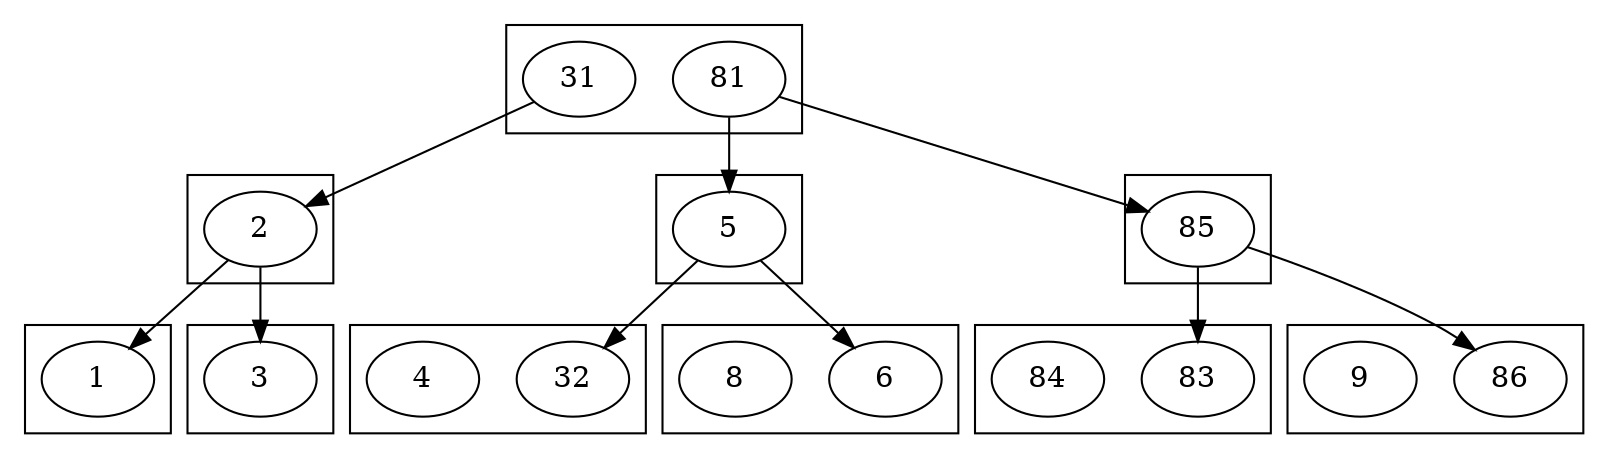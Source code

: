 digraph Tree {
subgraph cluster_31 {
"31"; "81"; 
}
"31"->"2";
subgraph cluster_2 {
"2"; 
}
"2"->"1";
subgraph cluster_1 {
"1"; 
}
"2"->"3";
subgraph cluster_3 {
"3"; 
}
"81"->"5";
subgraph cluster_5 {
"5"; 
}
"5"->"32";
subgraph cluster_32 {
"32"; "4"; 
}
"5"->"6";
subgraph cluster_6 {
"6"; "8"; 
}
"81"->"85";
subgraph cluster_85 {
"85"; 
}
"85"->"83";
subgraph cluster_83 {
"83"; "84"; 
}
"85"->"86";
subgraph cluster_86 {
"86"; "9"; 
}
}